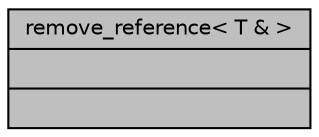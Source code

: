 digraph "remove_reference&lt; T &amp; &gt;"
{
 // LATEX_PDF_SIZE
  edge [fontname="Helvetica",fontsize="10",labelfontname="Helvetica",labelfontsize="10"];
  node [fontname="Helvetica",fontsize="10",shape=record];
  Node1 [label="{remove_reference\< T & \>\n||}",height=0.2,width=0.4,color="black", fillcolor="grey75", style="filled", fontcolor="black",tooltip=" "];
}
